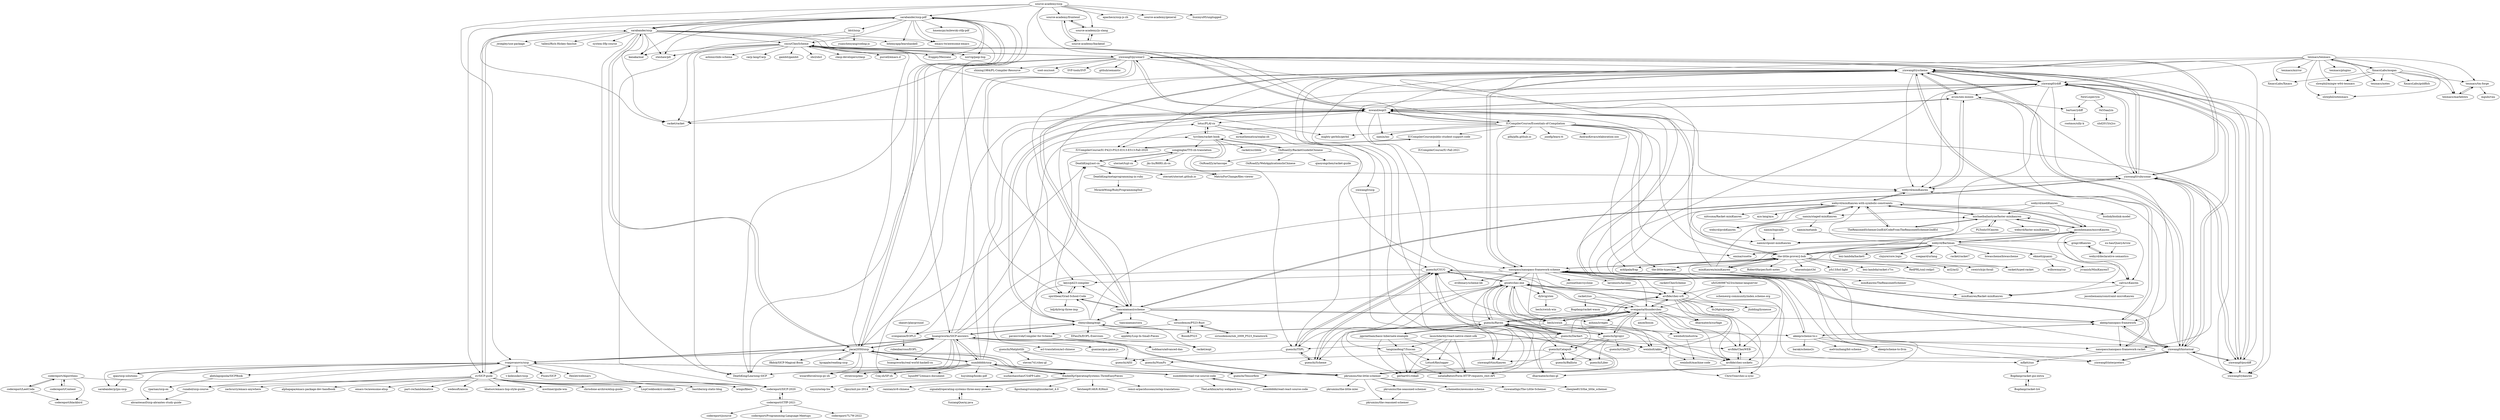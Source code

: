 digraph G {
"sarabander/sicp-pdf" -> "sarabander/sicp"
"sarabander/sicp-pdf" -> "DeathKing/Learning-SICP" ["e"=1]
"sarabander/sicp-pdf" -> "cisco/ChezScheme"
"sarabander/sicp-pdf" -> "hmemcpy/milewski-ctfp-pdf" ["e"=1]
"sarabander/sicp-pdf" -> "norvig/paip-lisp" ["e"=1]
"sarabander/sicp-pdf" -> "racket/racket" ["e"=1]
"sarabander/sicp-pdf" -> "kanaka/mal" ["e"=1]
"sarabander/sicp-pdf" -> "jiacai2050/sicp"
"sarabander/sicp-pdf" -> "bitemyapp/learnhaskell" ["e"=1]
"sarabander/sicp-pdf" -> "emacs-tw/awesome-emacs" ["e"=1]
"sarabander/sicp-pdf" -> "steshaw/plt" ["e"=1]
"sarabander/sicp-pdf" -> "zv/SICP-guile"
"sarabander/sicp-pdf" -> "froggey/Mezzano" ["e"=1]
"sarabander/sicp-pdf" -> "ldct/isicp"
"sarabander/sicp-pdf" -> "huangzworks/SICP-answers"
"sarabander/sicp" -> "sarabander/sicp-pdf"
"sarabander/sicp" -> "cisco/ChezScheme"
"sarabander/sicp" -> "kanaka/mal" ["e"=1]
"sarabander/sicp" -> "zv/SICP-guile"
"sarabander/sicp" -> "norvig/paip-lisp" ["e"=1]
"sarabander/sicp" -> "DeathKing/Learning-SICP" ["e"=1]
"sarabander/sicp" -> "racket/racket" ["e"=1]
"sarabander/sicp" -> "bitemyapp/learnhaskell" ["e"=1]
"sarabander/sicp" -> "jiacai2050/sicp"
"sarabander/sicp" -> "jwiegley/use-package" ["e"=1]
"sarabander/sicp" -> "froggey/Mezzano" ["e"=1]
"sarabander/sicp" -> "tallesl/Rich-Hickey-fanclub" ["e"=1]
"sarabander/sicp" -> "system-f/fp-course" ["e"=1]
"sarabander/sicp" -> "steshaw/plt" ["e"=1]
"sarabander/sicp" -> "emacs-tw/awesome-emacs" ["e"=1]
"texmacs/texmacs" -> "XmacsLabs/mogan"
"texmacs/texmacs" -> "texmacs/tm-forge"
"texmacs/texmacs" -> "slowphil/mingw-w64-texmacs"
"texmacs/texmacs" -> "XmacsLabs/Xmacs"
"texmacs/texmacs" -> "texmacs/mirror"
"texmacs/texmacs" -> "texmacs/markdown"
"texmacs/texmacs" -> "texmacs/notes"
"texmacs/texmacs" -> "yinwang0/yscheme"
"texmacs/texmacs" -> "texmacs/plugins"
"texmacs/texmacs" -> "yinwang0/ydiff"
"texmacs/texmacs" -> "slowphil/zotexmacs"
"texmacs/texmacs" -> "arcfide/chez-srfi"
"yinwang0/ydiff" -> "yinwang0/psydiff"
"yinwang0/ydiff" -> "yinwang0/yscheme"
"yinwang0/ydiff" -> "yinwang0/historical"
"yinwang0/ydiff" -> "yinwang0/rubysonar"
"yinwang0/ydiff" -> "yinwang0/pysonar2"
"yinwang0/ydiff" -> "yinwang0/ykanren"
"yinwang0/ydiff" -> "yinwang0/interpreters"
"yinwang0/ydiff" -> "yinwang0/tinyKanren"
"yinwang0/ydiff" -> "mwand/eopl3"
"yinwang0/ydiff" -> "the-little-prover/j-bob"
"yinwang0/ydiff" -> "tiancaiamao/yscheme"
"yinwang0/ydiff" -> "webyrd/miniKanren"
"yinwang0/ydiff" -> "akeep/nanopass-framework"
"yinwang0/ydiff" -> "avsm/xen-minios"
"yinwang0/pysonar2" -> "yinwang0/rubysonar"
"yinwang0/pysonar2" -> "yinwang0/ydiff"
"yinwang0/pysonar2" -> "cisco/ChezScheme"
"yinwang0/pysonar2" -> "yinwang0/yscheme"
"yinwang0/pysonar2" -> "yinwang0/psydiff"
"yinwang0/pysonar2" -> "mwand/eopl3"
"yinwang0/pysonar2" -> "yinwang0/historical"
"yinwang0/pysonar2" -> "shining1984/PL-Compiler-Resource" ["e"=1]
"yinwang0/pysonar2" -> "soot-oss/soot" ["e"=1]
"yinwang0/pysonar2" -> "SVF-tools/SVF" ["e"=1]
"yinwang0/pysonar2" -> "racket/racket" ["e"=1]
"yinwang0/pysonar2" -> "github/semantic" ["e"=1]
"yinwang0/pysonar2" -> "DeathKing/Learning-SICP" ["e"=1]
"yinwang0/pysonar2" -> "Coq-zh/SF-zh" ["e"=1]
"yinwang0/pysonar2" -> "tiancaiamao/yscheme"
"yinwang0/rubysonar" -> "yinwang0/psydiff"
"yinwang0/rubysonar" -> "yinwang0/yscheme"
"yinwang0/rubysonar" -> "yinwang0/pysonar2"
"yinwang0/rubysonar" -> "yinwang0/ydiff"
"yinwang0/rubysonar" -> "yinwang0/ykanren"
"yinwang0/rubysonar" -> "yinwang0/historical"
"yinwang0/rubysonar" -> "webyrd/miniKanren"
"yinwang0/rubysonar" -> "avsm/xen-minios"
"yinwang0/rubysonar" -> "tiancaiamao/yscheme"
"qiao/sicp-solutions" -> "ivanjovanovic/sicp"
"qiao/sicp-solutions" -> "sarabander/p2pu-sicp"
"EFanZh/EOPL-Exercises" -> "racket/eopl"
"mwand/eopl3" -> "chenyukang/eopl"
"mwand/eopl3" -> "avsm/xen-minios"
"mwand/eopl3" -> "webyrd/miniKanren"
"mwand/eopl3" -> "cisco/ChezScheme"
"mwand/eopl3" -> "the-little-prover/j-bob"
"mwand/eopl3" -> "racket/racket" ["e"=1]
"mwand/eopl3" -> "yinwang0/yscheme"
"mwand/eopl3" -> "IUCompilerCourse/Essentials-of-Compilation"
"mwand/eopl3" -> "namin/inc" ["e"=1]
"mwand/eopl3" -> "nanopass/nanopass-framework-scheme"
"mwand/eopl3" -> "yinwang0/pysonar2"
"mwand/eopl3" -> "yinwang0/interpreters"
"mwand/eopl3" -> "yinwang0/ydiff"
"mwand/eopl3" -> "svenpanne/EOPL3"
"mwand/eopl3" -> "lotuc/PLAI-cn"
"chenyukang/eopl" -> "mwand/eopl3"
"chenyukang/eopl" -> "svenpanne/EOPL3"
"chenyukang/eopl" -> "EFanZh/EOPL-Exercises"
"chenyukang/eopl" -> "tiancaiamao/yscheme"
"chenyukang/eopl" -> "appleby/Lisp-In-Small-Pieces" ["e"=1]
"chenyukang/eopl" -> "lotuc/PLAI-cn"
"chenyukang/eopl" -> "huangzworks/SICP-answers"
"chenyukang/eopl" -> "webyrd/miniKanren"
"chenyukang/eopl" -> "spiritbear/Grad-School-Code"
"chenyukang/eopl" -> "racket/eopl"
"chenyukang/eopl" -> "pkrumins/the-little-schemer"
"akeep/scheme-to-c" -> "akeep/nanopass-framework"
"akeep/scheme-to-c" -> "nanopass/nanopass-framework-scheme"
"akeep/scheme-to-c" -> "akeep/scheme-to-llvm"
"akeep/scheme-to-c" -> "barak/scheme2c"
"akeep/scheme-to-c" -> "nanopass/nanopass-framework-racket"
"akeep/scheme-to-c" -> "melvinzhang/bit-scheme"
"IUCompilerCourse/public-student-support-code" -> "IUCompilerCourse/IU-P423-P523-E313-E513-Fall-2020"
"IUCompilerCourse/public-student-support-code" -> "IUCompilerCourse/IU-Fall-2021"
"skanev/playground" -> "svenpanne/EOPL3"
"codereport/Content" -> "codereport/Algorithms"
"yinwang0/yscheme" -> "yinwang0/historical"
"yinwang0/yscheme" -> "yinwang0/ydiff"
"yinwang0/yscheme" -> "yinwang0/psydiff"
"yinwang0/yscheme" -> "akeep/nanopass-framework"
"yinwang0/yscheme" -> "yinwang0/rubysonar"
"yinwang0/yscheme" -> "yinwang0/ykanren"
"yinwang0/yscheme" -> "avsm/xen-minios"
"yinwang0/yscheme" -> "tiancaiamao/yscheme"
"yinwang0/yscheme" -> "nanopass/nanopass-framework-scheme"
"yinwang0/yscheme" -> "keyz/p423-compiler"
"yinwang0/yscheme" -> "spiritbear/Grad-School-Code"
"yinwang0/yscheme" -> "IUCompilerCourse/IU-P423-P523-E313-E513-Fall-2020"
"yinwang0/yscheme" -> "yinwang0/sicp"
"yinwang0/yscheme" -> "yinwang0/tinyKanren"
"yinwang0/yscheme" -> "webyrd/miniKanren"
"runabol/sicp-course" -> "abrantesasf/sicp-abrantes-study-guide"
"source-academy/sicp" -> "source-academy/frontend"
"source-academy/sicp" -> "source-academy/js-slang"
"source-academy/sicp" -> "apachecn/sicp-js-zh"
"source-academy/sicp" -> "sarabander/sicp"
"source-academy/sicp" -> "sarabander/sicp-pdf"
"source-academy/sicp" -> "source-academy/general"
"source-academy/sicp" -> "liuxinyu95/unplugged" ["e"=1]
"source-academy/sicp" -> "ivanjovanovic/sicp"
"source-academy/sicp" -> "IUCompilerCourse/Essentials-of-Compilation"
"source-academy/sicp" -> "jiacai2050/sicp"
"codereport/Algorithms" -> "codereport/LeetCode"
"codereport/Algorithms" -> "codereport/Content"
"codereport/Algorithms" -> "codereport/blackbird"
"codereport/Algorithms" -> "codereport/SICP-2020"
"webyrd/mediKanren" -> "biolink/biolink-model" ["e"=1]
"webyrd/mediKanren" -> "namin/staged-miniKanren"
"webyrd/mediKanren" -> "michaelballantyne/faster-minikanren"
"webyrd/mediKanren" -> "jasonhemann/microKanren"
"codereport/LeetCode" -> "codereport/Algorithms"
"codereport/LeetCode" -> "codereport/blackbird"
"hjcapple/reading-sicp" -> "jiacai2050/sicp"
"TheReasonedSchemer2ndEd/CodeFromTheReasonedSchemer2ndEd" -> "michaelballantyne/faster-minikanren"
"TheReasonedSchemer2ndEd/CodeFromTheReasonedSchemer2ndEd" -> "webyrd/miniKanren-with-symbolic-constraints"
"source-academy/js-slang" -> "source-academy/frontend"
"source-academy/js-slang" -> "source-academy/backend"
"guenchi/Darkart" -> "guenchi/CSUG"
"guenchi/Darkart" -> "gwatt/chez-exe"
"guenchi/Darkart" -> "arcfide/chez-srfi"
"guenchi/Darkart" -> "guenchi/Raven"
"guenchi/Darkart" -> "weinholt/akku"
"guenchi/Darkart" -> "ovenpasta/thunderchez"
"guenchi/Darkart" -> "guenchi/TSPL"
"guenchi/Darkart" -> "dharmatech/chez-gl"
"guenchi/Darkart" -> "arcfide/ChezWEB"
"songjinghe/TYS-zh-translation" -> "DeathKing/yast-cn"
"songjinghe/TYS-zh-translation" -> "uternet/tspl-cn"
"songjinghe/TYS-zh-translation" -> "jks-liu/R6RS.zh-cn"
"source-academy/backend" -> "source-academy/frontend"
"source-academy/backend" -> "source-academy/js-slang"
"gwatt/chez-exe" -> "ovenpasta/thunderchez"
"gwatt/chez-exe" -> "arcfide/chez-srfi"
"gwatt/chez-exe" -> "guenchi/CSUG"
"gwatt/chez-exe" -> "weinholt/akku"
"gwatt/chez-exe" -> "guenchi/Darkart"
"gwatt/chez-exe" -> "becls/swish"
"gwatt/chez-exe" -> "arcfide/chez-sockets"
"gwatt/chez-exe" -> "dharmatech/chez-gl"
"gwatt/chez-exe" -> "guenchi/Raven"
"gwatt/chez-exe" -> "ashinn/irregex"
"gwatt/chez-exe" -> "guenchi/Scheme"
"gwatt/chez-exe" -> "guenchi/TSPL"
"gwatt/chez-exe" -> "dybvig/stex"
"launchdarkly/react-native-client-sdk" -> "Lotus6/Keylogger"
"launchdarkly/react-native-client-sdk" -> "nataliaBatist/Form-HTTP-requests_rest-API"
"launchdarkly/react-native-client-sdk" -> "tangxiaofeng7/Suscan"
"launchdarkly/react-native-client-sdk" -> "gerhart01/rekall"
"namin/staged-miniKanren" -> "namin/metamk"
"namin/staged-miniKanren" -> "webyrd/probKanren" ["e"=1]
"namin/staged-miniKanren" -> "namin/clpsmt-miniKanren"
"namin/staged-miniKanren" -> "webyrd/miniKanren-with-symbolic-constraints"
"yinwang0/psydiff" -> "yinwang0/ydiff"
"yinwang0/psydiff" -> "yinwang0/yscheme"
"yinwang0/psydiff" -> "yinwang0/rubysonar"
"yinwang0/psydiff" -> "yinwang0/ykanren"
"yinwang0/psydiff" -> "yinwang0/historical"
"guenchi/Raven" -> "guenchi/Igropyr"
"guenchi/Raven" -> "nataliaBatist/Form-HTTP-requests_rest-API"
"guenchi/Raven" -> "jgpreetham/basic-hibernate-example"
"guenchi/Raven" -> "ovenpasta/thunderchez"
"guenchi/Raven" -> "guenchi/Darkart"
"guenchi/Raven" -> "weinholt/akku"
"guenchi/Raven" -> "gerhart01/rekall"
"guenchi/Raven" -> "gwatt/chez-exe"
"guenchi/Raven" -> "guenchi/Catapult"
"guenchi/Raven" -> "arcfide/chez-srfi"
"guenchi/Raven" -> "tangxiaofeng7/Suscan"
"guenchi/Raven" -> "arcfide/chez-sockets"
"guenchi/Raven" -> "guenchi/CSUG"
"weinholt/akku" -> "weinholt/machine-code"
"source-academy/frontend" -> "source-academy/backend"
"source-academy/frontend" -> "source-academy/js-slang"
"ekmett/guanxi" -> "wilbowma/cur" ["e"=1]
"ekmett/guanxi" -> "jvranish/MiniKanrenT"
"jasonhemann/microKanren" -> "michaelballantyne/faster-minikanren"
"jasonhemann/microKanren" -> "webyrd/miniKanren-with-symbolic-constraints"
"jasonhemann/microKanren" -> "webyrd/Barliman"
"jasonhemann/microKanren" -> "namin/clpsmt-miniKanren"
"jasonhemann/microKanren" -> "calvis/cKanren"
"jasonhemann/microKanren" -> "miniKanren/Racket-miniKanren"
"OnRoadZy/RacketGuideInChinese" -> "tyrchen/racket-book"
"OnRoadZy/RacketGuideInChinese" -> "OnRoadZy/WebApplicationsInChinese"
"OnRoadZy/RacketGuideInChinese" -> "qiaoyongchen/racket-guide"
"OnRoadZy/RacketGuideInChinese" -> "evilbinary/scheme-lib" ["e"=1]
"OnRoadZy/RacketGuideInChinese" -> "OnRoadZy/artascope"
"guenchi/CSUG" -> "guenchi/TSPL"
"guenchi/CSUG" -> "guenchi/AISI"
"guenchi/CSUG" -> "guenchi/Scheme"
"guenchi/CSUG" -> "gwatt/chez-exe"
"guenchi/CSUG" -> "arcfide/ChezWEB"
"becls/swish" -> "arcfide/chez-sockets"
"becls/swish" -> "gwatt/chez-exe"
"becls/swish" -> "ovenpasta/thunderchez"
"becls/swish" -> "ChrisVine/chez-a-sync"
"becls/swish" -> "guenchi/CSUG"
"becls/swish" -> "guenchi/Scheme"
"becls/swish" -> "guenchi/Igropyr"
"guenchi/Igropyr" -> "guenchi/Raven"
"guenchi/Igropyr" -> "guenchi/Catapult"
"guenchi/Igropyr" -> "guenchi/Ballista"
"guenchi/Igropyr" -> "guenchi/Liber"
"guenchi/Igropyr" -> "guenchi/ChezJS"
"guenchi/Igropyr" -> "ovenpasta/thunderchez"
"NewLisper/yin" -> "bartuer/ydiff"
"NewLisper/yin" -> "0x55aa/yin"
"webyrd/declarative-semantics" -> "gregr/dKanren"
"racket/ChezScheme" -> "arcfide/chez-srfi"
"guenchi/Scheme" -> "guenchi/TSPL"
"guenchi/Scheme" -> "guenchi/CSUG"
"namin/metamk" -> "gregr/dKanren"
"0x55aa/yin" -> "xhd2015/x2cc"
"guenchi/Ballista" -> "guenchi/Catapult"
"guenchi/Matplotlib" -> "guenchi/Tensorflow"
"guenchi/Matplotlib" -> "guenchi/NumPy"
"guenchi/Matplotlib" -> "steven741/chez-gl"
"guenchi/TSPL" -> "guenchi/CSUG"
"guenchi/TSPL" -> "guenchi/AISI"
"guenchi/TSPL" -> "guenchi/Scheme"
"guenchi/Catapult" -> "guenchi/Ballista"
"guenchi/Catapult" -> "guenchi/Tensorflow"
"guenchi/Catapult" -> "guenchi/Liber"
"guenchi/Catapult" -> "guenchi/NumPy"
"guenchi/NumPy" -> "guenchi/Tensorflow"
"ldct/isicp" -> "yuanchenyang/coding-js"
"ldct/isicp" -> "codereport/SICP-2020"
"tyrchen/racket-book" -> "OnRoadZy/RacketGuideInChinese"
"tyrchen/racket-book" -> "lotuc/PLAI-cn"
"tyrchen/racket-book" -> "MatrixForChange/files-viewer"
"tyrchen/racket-book" -> "songjinghe/TYS-zh-translation"
"tyrchen/racket-book" -> "guenchi/TSPL"
"tyrchen/racket-book" -> "racket/scribble" ["e"=1]
"svenpanne/EOPL3" -> "rubenbarroso/EOPL"
"ivanjovanovic/sicp" -> "qiao/sicp-solutions"
"ivanjovanovic/sicp" -> "sarabander/p2pu-sicp"
"ivanjovanovic/sicp" -> "abrantesasf/sicp-abrantes-study-guide"
"ivanjovanovic/sicp" -> "zv/SICP-guile"
"ivanjovanovic/sicp" -> "codereport/SICP-2020"
"ivanjovanovic/sicp" -> "abdulapopoola/SICPBook"
"ivanjovanovic/sicp" -> "v-kolesnikov/sicp" ["e"=1]
"ivanjovanovic/sicp" -> "huangzworks/SICP-answers"
"ivanjovanovic/sicp" -> "pkrumins/the-little-schemer"
"ivanjovanovic/sicp" -> "jiacai2050/sicp"
"ivanjovanovic/sicp" -> "runabol/sicp-course"
"ivanjovanovic/sicp" -> "Pluies/SICP"
"ivanjovanovic/sicp" -> "Hexlet/webinars" ["e"=1]
"webyrd/miniKanren-with-symbolic-constraints" -> "webyrd/probKanren" ["e"=1]
"webyrd/miniKanren-with-symbolic-constraints" -> "michaelballantyne/faster-minikanren"
"webyrd/miniKanren-with-symbolic-constraints" -> "niitsuma/Racket-miniKanren"
"webyrd/miniKanren-with-symbolic-constraints" -> "namin/clpsmt-miniKanren"
"webyrd/miniKanren-with-symbolic-constraints" -> "calvis/cKanren"
"webyrd/miniKanren-with-symbolic-constraints" -> "namin/staged-miniKanren"
"webyrd/miniKanren-with-symbolic-constraints" -> "miniKanren/Racket-miniKanren"
"webyrd/miniKanren-with-symbolic-constraints" -> "jasonhemann/microKanren"
"webyrd/miniKanren-with-symbolic-constraints" -> "webyrd/miniKanren"
"webyrd/miniKanren-with-symbolic-constraints" -> "TheReasonedSchemer2ndEd/CodeFromTheReasonedSchemer2ndEd"
"webyrd/miniKanren-with-symbolic-constraints" -> "aya-lang/aya" ["e"=1]
"yinwang0/historical" -> "yinwang0/yscheme"
"yinwang0/historical" -> "yinwang0/ydiff"
"yinwang0/historical" -> "akeep/nanopass-framework"
"yinwang0/historical" -> "yinwang0/psydiff"
"yinwang0/historical" -> "yinwang0/ykanren"
"yinwang0/historical" -> "yinwang0/rubysonar"
"yinwang0/historical" -> "yinwang0/interpreters"
"yinwang0/historical" -> "yinwang0/tinyKanren"
"yinwang0/historical" -> "avsm/xen-minios"
"yinwang0/historical" -> "webyrd/miniKanren"
"EmbedXj/OperatingSystems.ThreeEasyPieces" -> "ranxian/xv6-chinese" ["e"=1]
"EmbedXj/OperatingSystems.ThreeEasyPieces" -> "signalall/operating-systems-three-easy-piceces"
"EmbedXj/OperatingSystems.ThreeEasyPieces" -> "figozhang/runninglinuxkernel_4.0" ["e"=1]
"EmbedXj/OperatingSystems.ThreeEasyPieces" -> "jiacai2050/sicp"
"EmbedXj/OperatingSystems.ThreeEasyPieces" -> "fatsheep9146/6.828mit" ["e"=1]
"EmbedXj/OperatingSystems.ThreeEasyPieces" -> "remzi-arpacidusseau/ostep-translations" ["e"=1]
"EmbedXj/OperatingSystems.ThreeEasyPieces" -> "xxyzz/ostep-hw" ["e"=1]
"EmbedXj/OperatingSystems.ThreeEasyPieces" -> "clpsz/mit-jos-2014" ["e"=1]
"abdulapopoola/SICPBook" -> "rparnas/sicp-ex"
"DeathKing/metaprogramming-in-ruby" -> "MiracleWong/RubyProgramming5nd"
"codereport/SICP-2020" -> "codereport/CTfP-2021"
"calvis/cKanren" -> "jasonhemann/constraint-microKanren"
"calvis/cKanren" -> "miniKanren/Racket-miniKanren"
"IUCompilerCourse/IU-P423-P523-E313-E513-Fall-2020" -> "IUCompilerCourse/public-student-support-code"
"IUCompilerCourse/IU-P423-P523-E313-E513-Fall-2020" -> "spiritbear/Grad-School-Code"
"yinwang0/sicp" -> "yinwang0/tinyKanren"
"bartuer/ydiff" -> "rootmos/silly-k"
"codereport/CTfP-2021" -> "codereport/SICP-2020"
"codereport/CTfP-2021" -> "codereport/jsource"
"codereport/CTfP-2021" -> "codereport/Programming-Language-Meetups"
"codereport/CTfP-2021" -> "codereport/7L7W-2022"
"tiancaiamao/yscheme" -> "spiritbear/Grad-School-Code"
"tiancaiamao/yscheme" -> "keyz/p423-compiler"
"tiancaiamao/yscheme" -> "yinwang0/yscheme"
"tiancaiamao/yscheme" -> "nanopass/nanopass-framework-scheme"
"tiancaiamao/yscheme" -> "akeep/nanopass-framework"
"tiancaiamao/yscheme" -> "tiancaiamao/cora"
"tiancaiamao/yscheme" -> "akeep/scheme-to-c"
"tiancaiamao/yscheme" -> "chenyukang/eopl"
"tiancaiamao/yscheme" -> "yinwang0/rubysonar"
"tiancaiamao/yscheme" -> "siriusdemon/P523-Rust"
"keyz/p423-compiler" -> "spiritbear/Grad-School-Code"
"keyz/p423-compiler" -> "pavenvivek/Compiler-for-Scheme"
"spiritbear/Grad-School-Code" -> "keyz/p423-compiler"
"spiritbear/Grad-School-Code" -> "tiancaiamao/yscheme"
"spiritbear/Grad-School-Code" -> "bdj/dybvig-three-imp"
"jiacai2050/sicp" -> "huangzworks/SICP-answers"
"jiacai2050/sicp" -> "DeathKing/Learning-SICP" ["e"=1]
"jiacai2050/sicp" -> "numbbbbb/sicp"
"jiacai2050/sicp" -> "wizardforcel/sicp-py-zh" ["e"=1]
"jiacai2050/sicp" -> "strint/sicpAns"
"jiacai2050/sicp" -> "DeathKing/yast-cn"
"jiacai2050/sicp" -> "lfkdsk/SICP-Magical-Book"
"jiacai2050/sicp" -> "cisco/ChezScheme"
"jiacai2050/sicp" -> "huangzworks/real-world-haskell-cn" ["e"=1]
"jiacai2050/sicp" -> "ivanjovanovic/sicp"
"jiacai2050/sicp" -> "sarabander/sicp"
"jiacai2050/sicp" -> "sarabander/sicp-pdf"
"jiacai2050/sicp" -> "hjcapple/reading-sicp"
"jiacai2050/sicp" -> "pkrumins/the-little-schemer"
"jiacai2050/sicp" -> "EmbedXj/OperatingSystems.ThreeEasyPieces"
"the-little-prover/j-bob" -> "the-little-typer/pie" ["e"=1]
"the-little-prover/j-bob" -> "acl2/acl2" ["e"=1]
"the-little-prover/j-bob" -> "miniKanren/miniKanren"
"the-little-prover/j-bob" -> "racket/typed-racket" ["e"=1]
"the-little-prover/j-bob" -> "sweirich/pi-forall" ["e"=1]
"the-little-prover/j-bob" -> "nanopass/nanopass-framework-scheme"
"the-little-prover/j-bob" -> "webyrd/Barliman"
"the-little-prover/j-bob" -> "achlipala/frap" ["e"=1]
"the-little-prover/j-bob" -> "jasonhemann/microKanren"
"the-little-prover/j-bob" -> "RobertHarper/hott-notes" ["e"=1]
"the-little-prover/j-bob" -> "mwand/eopl3"
"the-little-prover/j-bob" -> "ntoronto/pict3d" ["e"=1]
"the-little-prover/j-bob" -> "jrh13/hol-light" ["e"=1]
"the-little-prover/j-bob" -> "lexi-lambda/racket-r7rs"
"the-little-prover/j-bob" -> "RedPRL/sml-redprl" ["e"=1]
"avsm/xen-minios" -> "webyrd/miniKanren"
"avsm/xen-minios" -> "mwand/eopl3"
"avsm/xen-minios" -> "yinwang0/yscheme"
"avsm/xen-minios" -> "bartuer/ydiff"
"michaelballantyne/faster-minikanren" -> "webyrd/miniKanren-with-symbolic-constraints"
"michaelballantyne/faster-minikanren" -> "PLTools/OCanren"
"michaelballantyne/faster-minikanren" -> "TheReasonedSchemer2ndEd/CodeFromTheReasonedSchemer2ndEd"
"michaelballantyne/faster-minikanren" -> "jasonhemann/microKanren"
"michaelballantyne/faster-minikanren" -> "webyrd/faster-miniKanren"
"michaelballantyne/faster-minikanren" -> "namin/clpsmt-miniKanren"
"texmacs/tm-forge" -> "texmacs/markdown"
"texmacs/tm-forge" -> "mgubi/vau"
"arcfide/chez-srfi" -> "ovenpasta/thunderchez"
"arcfide/chez-srfi" -> "gwatt/chez-exe"
"arcfide/chez-srfi" -> "weinholt/akku"
"arcfide/chez-srfi" -> "arcfide/ChezWEB"
"arcfide/chez-srfi" -> "ds26gte/pregexp"
"arcfide/chez-srfi" -> "dharmatech/surfage"
"arcfide/chez-srfi" -> "jhidding/lyonesse"
"arcfide/chez-srfi" -> "arcfide/chez-sockets"
"xu-hao/QueryArrow" -> "webyrd/declarative-semantics"
"arcfide/ChezWEB" -> "arcfide/chez-sockets"
"ashinn/irregex" -> "weinholt/industria"
"Bogdanp/racket-gui-extra" -> "Bogdanp/racket-lz4"
"siriusdemon/iub_2009_P523_framework" -> "siriusdemon/P523-Rust"
"arcfide/chez-sockets" -> "arcfide/ChezWEB"
"arcfide/chez-sockets" -> "dharmatech/chez-gl"
"arcfide/chez-sockets" -> "ChrisVine/chez-a-sync"
"texmacs/markdown" -> "texmacs/tm-forge"
"tangxiaofeng7/Suscan" -> "gerhart01/rekall"
"tangxiaofeng7/Suscan" -> "nataliaBatist/Form-HTTP-requests_rest-API"
"tangxiaofeng7/Suscan" -> "Lotus6/Keylogger"
"Lotus6/Keylogger" -> "gerhart01/rekall"
"Lotus6/Keylogger" -> "nataliaBatist/Form-HTTP-requests_rest-API"
"IUCompilerCourse/Essentials-of-Compilation" -> "namin/inc" ["e"=1]
"IUCompilerCourse/Essentials-of-Compilation" -> "IUCompilerCourse/public-student-support-code"
"IUCompilerCourse/Essentials-of-Compilation" -> "IUCompilerCourse/IU-P423-P523-E313-E513-Fall-2020"
"IUCompilerCourse/Essentials-of-Compilation" -> "nanopass/nanopass-framework-scheme"
"IUCompilerCourse/Essentials-of-Compilation" -> "mwand/eopl3"
"IUCompilerCourse/Essentials-of-Compilation" -> "achlipala/frap" ["e"=1]
"IUCompilerCourse/Essentials-of-Compilation" -> "mighty-gerbils/gerbil" ["e"=1]
"IUCompilerCourse/Essentials-of-Compilation" -> "plfa/plfa.github.io" ["e"=1]
"IUCompilerCourse/Essentials-of-Compilation" -> "jozefg/learn-tt" ["e"=1]
"IUCompilerCourse/Essentials-of-Compilation" -> "cisco/ChezScheme"
"IUCompilerCourse/Essentials-of-Compilation" -> "the-little-prover/j-bob"
"IUCompilerCourse/Essentials-of-Compilation" -> "nanopass/nanopass-framework-racket"
"IUCompilerCourse/Essentials-of-Compilation" -> "the-little-typer/pie" ["e"=1]
"IUCompilerCourse/Essentials-of-Compilation" -> "AndrasKovacs/elaboration-zoo" ["e"=1]
"IUCompilerCourse/Essentials-of-Compilation" -> "emina/rosette" ["e"=1]
"XmacsLabs/mogan" -> "texmacs/texmacs"
"XmacsLabs/mogan" -> "texmacs/tm-forge"
"XmacsLabs/mogan" -> "XmacsLabs/goldfish"
"XmacsLabs/mogan" -> "slowphil/mingw-w64-texmacs"
"XmacsLabs/mogan" -> "texmacs/markdown"
"XmacsLabs/mogan" -> "slowphil/zotexmacs"
"XmacsLabs/mogan" -> "texmacs/notes"
"XmacsLabs/mogan" -> "XmacsLabs/Xmacs"
"nanopass/nanopass-framework-racket" -> "nanopass/nanopass-framework-scheme"
"nanopass/nanopass-framework-racket" -> "mflatt/zuo"
"nanopass/nanopass-framework-scheme" -> "akeep/nanopass-framework"
"nanopass/nanopass-framework-scheme" -> "nanopass/nanopass-framework-racket"
"nanopass/nanopass-framework-scheme" -> "akeep/scheme-to-c"
"nanopass/nanopass-framework-scheme" -> "arcfide/chez-srfi"
"nanopass/nanopass-framework-scheme" -> "gwatt/chez-exe"
"nanopass/nanopass-framework-scheme" -> "justinethier/cyclone" ["e"=1]
"nanopass/nanopass-framework-scheme" -> "yinwang0/yscheme"
"nanopass/nanopass-framework-scheme" -> "akeep/scheme-to-llvm"
"nanopass/nanopass-framework-scheme" -> "dybvig/stex"
"nanopass/nanopass-framework-scheme" -> "evilbinary/scheme-lib" ["e"=1]
"nanopass/nanopass-framework-scheme" -> "larcenists/larceny" ["e"=1]
"nanopass/nanopass-framework-scheme" -> "keyz/p423-compiler"
"nanopass/nanopass-framework-scheme" -> "the-little-prover/j-bob"
"nanopass/nanopass-framework-scheme" -> "becls/swish"
"nanopass/nanopass-framework-scheme" -> "ovenpasta/thunderchez"
"huangzworks/SICP-answers" -> "jiacai2050/sicp"
"huangzworks/SICP-answers" -> "strint/sicpAns"
"huangzworks/SICP-answers" -> "chenyukang/eopl"
"huangzworks/SICP-answers" -> "DeathKing/Learning-SICP" ["e"=1]
"huangzworks/SICP-answers" -> "numbbbbb/sicp"
"huangzworks/SICP-answers" -> "huangzworks/real-world-haskell-cn" ["e"=1]
"huangzworks/SICP-answers" -> "tyrchen/racket-book"
"huangzworks/SICP-answers" -> "mwand/eopl3"
"huangzworks/SICP-answers" -> "ivanjovanovic/sicp"
"huangzworks/SICP-answers" -> "pkrumins/the-little-schemer"
"huangzworks/SICP-answers" -> "yinwang0/historical"
"huangzworks/SICP-answers" -> "acl-translation/acl-chinese" ["e"=1]
"huangzworks/SICP-answers" -> "guaxiao/gua.game.js" ["e"=1]
"huangzworks/SICP-answers" -> "DeathKing/yast-cn"
"huangzworks/SICP-answers" -> "wizardforcel/sicp-py-zh" ["e"=1]
"PLTools/OCanren" -> "michaelballantyne/faster-minikanren"
"mflatt/zuo" -> "Bogdanp/racket-gui-extra"
"racket/zuo" -> "mflatt/zuo"
"racket/zuo" -> "Bogdanp/racket-wasm"
"racket/zuo" -> "ovenpasta/thunderchez"
"siriusdemon/P523-Rust" -> "Booob/P523"
"siriusdemon/P523-Rust" -> "siriusdemon/iub_2009_P523_framework"
"siriusdemon/P523-Rust" -> "pavenvivek/Compiler-for-Scheme"
"jgpreetham/basic-hibernate-example" -> "nataliaBatist/Form-HTTP-requests_rest-API"
"jgpreetham/basic-hibernate-example" -> "gerhart01/rekall"
"jgpreetham/basic-hibernate-example" -> "guenchi/Raven"
"jgpreetham/basic-hibernate-example" -> "tangxiaofeng7/Suscan"
"cisco/ChezScheme" -> "racket/racket" ["e"=1]
"cisco/ChezScheme" -> "kanaka/mal" ["e"=1]
"cisco/ChezScheme" -> "ashinn/chibi-scheme" ["e"=1]
"cisco/ChezScheme" -> "mwand/eopl3"
"cisco/ChezScheme" -> "froggey/Mezzano" ["e"=1]
"cisco/ChezScheme" -> "carp-lang/Carp" ["e"=1]
"cisco/ChezScheme" -> "yinwang0/pysonar2"
"cisco/ChezScheme" -> "gambit/gambit" ["e"=1]
"cisco/ChezScheme" -> "DeathKing/Learning-SICP" ["e"=1]
"cisco/ChezScheme" -> "norvig/paip-lisp" ["e"=1]
"cisco/ChezScheme" -> "sbcl/sbcl" ["e"=1]
"cisco/ChezScheme" -> "clasp-developers/clasp" ["e"=1]
"cisco/ChezScheme" -> "mighty-gerbils/gerbil" ["e"=1]
"cisco/ChezScheme" -> "steshaw/plt" ["e"=1]
"cisco/ChezScheme" -> "purcell/emacs.d" ["e"=1]
"numbbbbb/sicp" -> "jiacai2050/sicp"
"numbbbbb/sicp" -> "huangzworks/SICP-answers"
"numbbbbb/sicp" -> "DeathKing/Learning-SICP" ["e"=1]
"numbbbbb/sicp" -> "huyubing/books-pdf" ["e"=1]
"numbbbbb/sicp" -> "Coq-zh/SF-zh" ["e"=1]
"numbbbbb/sicp" -> "xuzhezhaozhao/CSAPP-Labs" ["e"=1]
"numbbbbb/sicp" -> "sarabander/sicp-pdf"
"numbbbbb/sicp" -> "wizardforcel/sicp-py-zh" ["e"=1]
"numbbbbb/sicp" -> "mwand/eopl3"
"numbbbbb/sicp" -> "EmbedXj/OperatingSystems.ThreeEasyPieces"
"numbbbbb/sicp" -> "strint/sicpAns"
"numbbbbb/sicp" -> "lujun9972/emacs-document" ["e"=1]
"numbbbbb/sicp" -> "numbbbbb/read-vue-source-code"
"Booob/P523" -> "siriusdemon/P523-Rust"
"webyrd/Barliman" -> "jasonhemann/microKanren"
"webyrd/Barliman" -> "webyrd/miniKanren-with-symbolic-constraints"
"webyrd/Barliman" -> "michaelballantyne/faster-minikanren"
"webyrd/Barliman" -> "the-little-prover/j-bob"
"webyrd/Barliman" -> "miniKanren/miniKanren"
"webyrd/Barliman" -> "lexi-lambda/hackett" ["e"=1]
"webyrd/Barliman" -> "clojure/core.logic" ["e"=1]
"webyrd/Barliman" -> "emina/rosette" ["e"=1]
"webyrd/Barliman" -> "racket/typed-racket" ["e"=1]
"webyrd/Barliman" -> "soegaard/urlang" ["e"=1]
"webyrd/Barliman" -> "ekmett/guanxi"
"webyrd/Barliman" -> "the-little-typer/pie" ["e"=1]
"webyrd/Barliman" -> "racket/racket7" ["e"=1]
"webyrd/Barliman" -> "biwascheme/biwascheme" ["e"=1]
"webyrd/Barliman" -> "calvis/cKanren"
"pkrumins/the-little-schemer" -> "pkrumins/the-seasoned-schemer"
"pkrumins/the-little-schemer" -> "mwand/eopl3"
"pkrumins/the-little-schemer" -> "pkrumins/the-reasoned-schemer"
"pkrumins/the-little-schemer" -> "chenyukang/eopl"
"pkrumins/the-little-schemer" -> "yinwang0/yscheme"
"pkrumins/the-little-schemer" -> "ivanjovanovic/sicp"
"pkrumins/the-little-schemer" -> "huangzworks/SICP-answers"
"pkrumins/the-little-schemer" -> "schemedoc/awesome-scheme" ["e"=1]
"pkrumins/the-little-schemer" -> "viswanathgs/The-Little-Schemer"
"pkrumins/the-little-schemer" -> "chenjiee815/the_little_schemer"
"pkrumins/the-little-schemer" -> "pkrumins/the-little-mler"
"pkrumins/the-little-schemer" -> "the-little-prover/j-bob"
"pkrumins/the-seasoned-schemer" -> "pkrumins/the-reasoned-schemer"
"ufo5260987423/scheme-langserver" -> "schemeorg-community/index.scheme.org"
"ufo5260987423/scheme-langserver" -> "ovenpasta/thunderchez"
"ufo5260987423/scheme-langserver" -> "arcfide/chez-srfi"
"dybvig/stex" -> "becls/swish-win"
"signalall/operating-systems-three-easy-piceces" -> "YuxiangQue/oj-java"
"Bogdanp/racket-lz4" -> "Bogdanp/racket-gui-extra"
"yinwang0/interpreters" -> "yinwang0/historical"
"webyrd/miniKanren" -> "avsm/xen-minios"
"webyrd/miniKanren" -> "webyrd/miniKanren-with-symbolic-constraints"
"YuxiangQue/oj-java" -> "signalall/operating-systems-three-easy-piceces"
"zv/SICP-guile" -> "ivanjovanovic/sicp"
"zv/SICP-guile" -> "wingo/fibers" ["e"=1]
"zv/SICP-guile" -> "sarabander/sicp"
"zv/SICP-guile" -> "runabol/sicp-course"
"zv/SICP-guile" -> "zachcurry/emacs-anywhere" ["e"=1]
"zv/SICP-guile" -> "alphapapa/emacs-package-dev-handbook" ["e"=1]
"zv/SICP-guile" -> "emacs-tw/awesome-elisp" ["e"=1]
"zv/SICP-guile" -> "part-cw/lambdanative" ["e"=1]
"zv/SICP-guile" -> "wedesoft/aiscm"
"zv/SICP-guile" -> "bbatsov/emacs-lisp-style-guide" ["e"=1]
"zv/SICP-guile" -> "codereport/SICP-2020"
"zv/SICP-guile" -> "mwitmer/guile-wm" ["e"=1]
"zv/SICP-guile" -> "chrisdone-archive/elisp-guide" ["e"=1]
"zv/SICP-guile" -> "LispCookbook/cl-cookbook" ["e"=1]
"zv/SICP-guile" -> "bastibe/org-static-blog" ["e"=1]
"DeathKing/yast-cn" -> "songjinghe/TYS-zh-translation"
"DeathKing/yast-cn" -> "DeathKing/metaprogramming-in-ruby"
"DeathKing/yast-cn" -> "MatrixForChange/files-viewer"
"DeathKing/yast-cn" -> "yinwang0/rubysonar"
"DeathKing/yast-cn" -> "uternet/uternet.github.io"
"ovenpasta/thunderchez" -> "arcfide/chez-srfi"
"ovenpasta/thunderchez" -> "gwatt/chez-exe"
"ovenpasta/thunderchez" -> "arcfide/chez-sockets"
"ovenpasta/thunderchez" -> "arcfide/ChezWEB"
"ovenpasta/thunderchez" -> "guenchi/Raven"
"ovenpasta/thunderchez" -> "dharmatech/surfage"
"ovenpasta/thunderchez" -> "ChrisVine/chez-a-sync"
"ovenpasta/thunderchez" -> "becls/swish"
"ovenpasta/thunderchez" -> "weinholt/industria"
"ovenpasta/thunderchez" -> "amoe/boson"
"ovenpasta/thunderchez" -> "ashinn/irregex"
"ovenpasta/thunderchez" -> "guenchi/CSUG"
"ovenpasta/thunderchez" -> "guenchi/Catapult"
"ovenpasta/thunderchez" -> "weinholt/akku"
"ovenpasta/thunderchez" -> "guenchi/Igropyr"
"slowphil/mingw-w64-texmacs" -> "slowphil/zotexmacs"
"akeep/nanopass-framework" -> "akeep/scheme-to-c"
"akeep/nanopass-framework" -> "nanopass/nanopass-framework-scheme"
"akeep/nanopass-framework" -> "yinwang0/yscheme"
"akeep/nanopass-framework" -> "yinwang0/historical"
"akeep/nanopass-framework" -> "nanopass/nanopass-framework-racket"
"pavenvivek/Compiler-for-Scheme" -> "toddaaro/advanced-dan"
"namin/logically" -> "namin/clpsmt-miniKanren"
"miniKanren/miniKanren" -> "miniKanren/Racket-miniKanren"
"miniKanren/miniKanren" -> "miniKanren/TheReasonedSchemer"
"miniKanren/miniKanren" -> "michaelballantyne/faster-minikanren"
"miniKanren/miniKanren" -> "calvis/cKanren"
"miniKanren/miniKanren" -> "the-little-prover/j-bob"
"miniKanren/miniKanren" -> "webyrd/miniKanren-with-symbolic-constraints"
"gregr/dKanren" -> "webyrd/declarative-semantics"
"weinholt/industria" -> "weinholt/machine-code"
"numbbbbb/read-react-source-code" -> "numbbbbb/read-vue-source-code"
"numbbbbb/read-vue-source-code" -> "numbbbbb/read-react-source-code"
"numbbbbb/read-vue-source-code" -> "numbbbbb/sicp"
"numbbbbb/read-vue-source-code" -> "TheLarkInn/artsy-webpack-tour" ["e"=1]
"lotuc/PLAI-cn" -> "mrmathematica/ooplai-zh"
"lotuc/PLAI-cn" -> "guenchi/TSPL"
"lotuc/PLAI-cn" -> "tyrchen/racket-book"
"lotuc/PLAI-cn" -> "guenchi/CSUG"
"sarabander/sicp-pdf" ["l"="-24.8,-21.651"]
"sarabander/sicp" ["l"="-24.767,-21.68"]
"DeathKing/Learning-SICP" ["l"="-6.635,19.299"]
"cisco/ChezScheme" ["l"="-24.879,-21.701"]
"hmemcpy/milewski-ctfp-pdf" ["l"="-21.124,-20.163"]
"norvig/paip-lisp" ["l"="-23.859,-21.689"]
"racket/racket" ["l"="-23.604,-21.518"]
"kanaka/mal" ["l"="-21.984,-23.608"]
"jiacai2050/sicp" ["l"="-24.842,-21.626"]
"bitemyapp/learnhaskell" ["l"="-21.016,-20.123"]
"emacs-tw/awesome-emacs" ["l"="-16.672,-12.076"]
"steshaw/plt" ["l"="-21.066,-20.154"]
"zv/SICP-guile" ["l"="-24.743,-21.634"]
"froggey/Mezzano" ["l"="-23.848,-21.597"]
"ldct/isicp" ["l"="-24.687,-21.656"]
"huangzworks/SICP-answers" ["l"="-24.896,-21.626"]
"jwiegley/use-package" ["l"="-16.68,-11.957"]
"tallesl/Rich-Hickey-fanclub" ["l"="-23.856,-20.487"]
"system-f/fp-course" ["l"="-20.965,-20.141"]
"texmacs/texmacs" ["l"="-25.134,-21.602"]
"XmacsLabs/mogan" ["l"="-25.174,-21.566"]
"texmacs/tm-forge" ["l"="-25.156,-21.549"]
"slowphil/mingw-w64-texmacs" ["l"="-25.169,-21.597"]
"XmacsLabs/Xmacs" ["l"="-25.161,-21.584"]
"texmacs/mirror" ["l"="-25.127,-21.561"]
"texmacs/markdown" ["l"="-25.15,-21.565"]
"texmacs/notes" ["l"="-25.147,-21.577"]
"yinwang0/yscheme" ["l"="-25.024,-21.676"]
"texmacs/plugins" ["l"="-25.116,-21.577"]
"yinwang0/ydiff" ["l"="-25.008,-21.68"]
"slowphil/zotexmacs" ["l"="-25.18,-21.589"]
"arcfide/chez-srfi" ["l"="-25.191,-21.684"]
"yinwang0/psydiff" ["l"="-25.014,-21.645"]
"yinwang0/historical" ["l"="-25.007,-21.663"]
"yinwang0/rubysonar" ["l"="-24.993,-21.653"]
"yinwang0/pysonar2" ["l"="-24.964,-21.657"]
"yinwang0/ykanren" ["l"="-25.003,-21.638"]
"yinwang0/interpreters" ["l"="-25.035,-21.66"]
"yinwang0/tinyKanren" ["l"="-25.031,-21.643"]
"mwand/eopl3" ["l"="-24.967,-21.697"]
"the-little-prover/j-bob" ["l"="-25.007,-21.765"]
"tiancaiamao/yscheme" ["l"="-25.024,-21.694"]
"webyrd/miniKanren" ["l"="-24.988,-21.718"]
"akeep/nanopass-framework" ["l"="-25.042,-21.709"]
"avsm/xen-minios" ["l"="-24.988,-21.678"]
"shining1984/PL-Compiler-Resource" ["l"="-22.236,-18.462"]
"soot-oss/soot" ["l"="36.189,-0.817"]
"SVF-tools/SVF" ["l"="-22.087,-18.503"]
"github/semantic" ["l"="-20.924,-20.296"]
"Coq-zh/SF-zh" ["l"="-22.193,-20.139"]
"qiao/sicp-solutions" ["l"="-24.772,-21.59"]
"ivanjovanovic/sicp" ["l"="-24.801,-21.614"]
"sarabander/p2pu-sicp" ["l"="-24.765,-21.566"]
"EFanZh/EOPL-Exercises" ["l"="-24.928,-21.709"]
"racket/eopl" ["l"="-24.922,-21.693"]
"chenyukang/eopl" ["l"="-24.95,-21.681"]
"IUCompilerCourse/Essentials-of-Compilation" ["l"="-24.959,-21.739"]
"namin/inc" ["l"="-23.665,-21.563"]
"nanopass/nanopass-framework-scheme" ["l"="-25.076,-21.718"]
"svenpanne/EOPL3" ["l"="-24.922,-21.736"]
"lotuc/PLAI-cn" ["l"="-25.059,-21.643"]
"appleby/Lisp-In-Small-Pieces" ["l"="-22.267,-23.194"]
"spiritbear/Grad-School-Code" ["l"="-25.015,-21.713"]
"pkrumins/the-little-schemer" ["l"="-24.915,-21.651"]
"akeep/scheme-to-c" ["l"="-25.072,-21.747"]
"akeep/scheme-to-llvm" ["l"="-25.099,-21.753"]
"barak/scheme2c" ["l"="-25.105,-21.786"]
"nanopass/nanopass-framework-racket" ["l"="-25.054,-21.731"]
"melvinzhang/bit-scheme" ["l"="-25.082,-21.781"]
"IUCompilerCourse/public-student-support-code" ["l"="-24.967,-21.773"]
"IUCompilerCourse/IU-P423-P523-E313-E513-Fall-2020" ["l"="-24.991,-21.742"]
"IUCompilerCourse/IU-Fall-2021" ["l"="-24.949,-21.797"]
"skanev/playground" ["l"="-24.888,-21.784"]
"codereport/Content" ["l"="-24.556,-21.627"]
"codereport/Algorithms" ["l"="-24.583,-21.607"]
"keyz/p423-compiler" ["l"="-25.054,-21.697"]
"yinwang0/sicp" ["l"="-25.041,-21.63"]
"runabol/sicp-course" ["l"="-24.735,-21.598"]
"abrantesasf/sicp-abrantes-study-guide" ["l"="-24.74,-21.576"]
"source-academy/sicp" ["l"="-24.808,-21.711"]
"source-academy/frontend" ["l"="-24.79,-21.768"]
"source-academy/js-slang" ["l"="-24.776,-21.757"]
"apachecn/sicp-js-zh" ["l"="-24.75,-21.742"]
"source-academy/general" ["l"="-24.799,-21.736"]
"liuxinyu95/unplugged" ["l"="-20.95,-20.057"]
"codereport/LeetCode" ["l"="-24.553,-21.597"]
"codereport/blackbird" ["l"="-24.566,-21.58"]
"codereport/SICP-2020" ["l"="-24.679,-21.613"]
"webyrd/mediKanren" ["l"="-24.962,-21.898"]
"biolink/biolink-model" ["l"="-1.729,-42.206"]
"namin/staged-miniKanren" ["l"="-24.942,-21.875"]
"michaelballantyne/faster-minikanren" ["l"="-24.986,-21.873"]
"jasonhemann/microKanren" ["l"="-24.991,-21.85"]
"hjcapple/reading-sicp" ["l"="-24.841,-21.656"]
"TheReasonedSchemer2ndEd/CodeFromTheReasonedSchemer2ndEd" ["l"="-24.963,-21.857"]
"webyrd/miniKanren-with-symbolic-constraints" ["l"="-24.977,-21.834"]
"source-academy/backend" ["l"="-24.77,-21.78"]
"guenchi/Darkart" ["l"="-25.181,-21.713"]
"guenchi/CSUG" ["l"="-25.153,-21.686"]
"gwatt/chez-exe" ["l"="-25.164,-21.713"]
"guenchi/Raven" ["l"="-25.215,-21.718"]
"weinholt/akku" ["l"="-25.198,-21.73"]
"ovenpasta/thunderchez" ["l"="-25.198,-21.706"]
"guenchi/TSPL" ["l"="-25.125,-21.671"]
"dharmatech/chez-gl" ["l"="-25.174,-21.732"]
"arcfide/ChezWEB" ["l"="-25.177,-21.684"]
"songjinghe/TYS-zh-translation" ["l"="-24.991,-21.543"]
"DeathKing/yast-cn" ["l"="-24.946,-21.573"]
"uternet/tspl-cn" ["l"="-25.008,-21.52"]
"jks-liu/R6RS.zh-cn" ["l"="-25.011,-21.498"]
"becls/swish" ["l"="-25.167,-21.697"]
"arcfide/chez-sockets" ["l"="-25.187,-21.699"]
"ashinn/irregex" ["l"="-25.187,-21.748"]
"guenchi/Scheme" ["l"="-25.14,-21.693"]
"dybvig/stex" ["l"="-25.132,-21.74"]
"launchdarkly/react-native-client-sdk" ["l"="-25.266,-21.769"]
"Lotus6/Keylogger" ["l"="-25.272,-21.757"]
"nataliaBatist/Form-HTTP-requests_rest-API" ["l"="-25.246,-21.753"]
"tangxiaofeng7/Suscan" ["l"="-25.263,-21.744"]
"gerhart01/rekall" ["l"="-25.249,-21.747"]
"namin/metamk" ["l"="-24.911,-21.913"]
"webyrd/probKanren" ["l"="-24.09,-21.25"]
"namin/clpsmt-miniKanren" ["l"="-24.963,-21.876"]
"guenchi/Igropyr" ["l"="-25.232,-21.696"]
"jgpreetham/basic-hibernate-example" ["l"="-25.241,-21.736"]
"guenchi/Catapult" ["l"="-25.258,-21.699"]
"weinholt/machine-code" ["l"="-25.212,-21.768"]
"ekmett/guanxi" ["l"="-25.079,-21.894"]
"wilbowma/cur" ["l"="-22.069,-20.27"]
"jvranish/MiniKanrenT" ["l"="-25.098,-21.922"]
"webyrd/Barliman" ["l"="-25.031,-21.838"]
"calvis/cKanren" ["l"="-25.02,-21.86"]
"miniKanren/Racket-miniKanren" ["l"="-25.003,-21.863"]
"OnRoadZy/RacketGuideInChinese" ["l"="-25.055,-21.549"]
"tyrchen/racket-book" ["l"="-25.032,-21.593"]
"OnRoadZy/WebApplicationsInChinese" ["l"="-25.075,-21.535"]
"qiaoyongchen/racket-guide" ["l"="-25.071,-21.519"]
"evilbinary/scheme-lib" ["l"="-51.909,-16.593"]
"OnRoadZy/artascope" ["l"="-25.054,-21.524"]
"guenchi/AISI" ["l"="-25.147,-21.667"]
"ChrisVine/chez-a-sync" ["l"="-25.207,-21.69"]
"guenchi/Ballista" ["l"="-25.269,-21.69"]
"guenchi/Liber" ["l"="-25.254,-21.684"]
"guenchi/ChezJS" ["l"="-25.269,-21.673"]
"NewLisper/yin" ["l"="-24.98,-21.504"]
"bartuer/ydiff" ["l"="-24.983,-21.584"]
"0x55aa/yin" ["l"="-24.984,-21.461"]
"webyrd/declarative-semantics" ["l"="-24.884,-21.961"]
"gregr/dKanren" ["l"="-24.894,-21.943"]
"racket/ChezScheme" ["l"="-25.244,-21.647"]
"xhd2015/x2cc" ["l"="-24.988,-21.436"]
"guenchi/Matplotlib" ["l"="-25.324,-21.697"]
"guenchi/Tensorflow" ["l"="-25.296,-21.703"]
"guenchi/NumPy" ["l"="-25.299,-21.692"]
"steven741/chez-gl" ["l"="-25.351,-21.697"]
"yuanchenyang/coding-js" ["l"="-24.655,-21.669"]
"MatrixForChange/files-viewer" ["l"="-24.998,-21.569"]
"racket/scribble" ["l"="-23.456,-21.506"]
"rubenbarroso/EOPL" ["l"="-24.908,-21.76"]
"abdulapopoola/SICPBook" ["l"="-24.784,-21.564"]
"v-kolesnikov/sicp" ["l"="-43.906,24.477"]
"Pluies/SICP" ["l"="-24.794,-21.585"]
"Hexlet/webinars" ["l"="-43.928,24.57"]
"niitsuma/Racket-miniKanren" ["l"="-24.947,-21.836"]
"aya-lang/aya" ["l"="-24.074,-21.267"]
"EmbedXj/OperatingSystems.ThreeEasyPieces" ["l"="-24.823,-21.572"]
"ranxian/xv6-chinese" ["l"="-6.747,19.486"]
"signalall/operating-systems-three-easy-piceces" ["l"="-24.8,-21.531"]
"figozhang/runninglinuxkernel_4.0" ["l"="-7.702,19.529"]
"fatsheep9146/6.828mit" ["l"="-6.871,19.579"]
"remzi-arpacidusseau/ostep-translations" ["l"="-6.632,19.486"]
"xxyzz/ostep-hw" ["l"="-6.624,19.547"]
"clpsz/mit-jos-2014" ["l"="-6.883,19.565"]
"rparnas/sicp-ex" ["l"="-24.769,-21.539"]
"DeathKing/metaprogramming-in-ruby" ["l"="-24.947,-21.529"]
"MiracleWong/RubyProgramming5nd" ["l"="-24.945,-21.504"]
"codereport/CTfP-2021" ["l"="-24.648,-21.591"]
"jasonhemann/constraint-microKanren" ["l"="-25.048,-21.877"]
"rootmos/silly-k" ["l"="-24.976,-21.561"]
"codereport/jsource" ["l"="-24.636,-21.564"]
"codereport/Programming-Language-Meetups" ["l"="-24.624,-21.597"]
"codereport/7L7W-2022" ["l"="-24.626,-21.58"]
"tiancaiamao/cora" ["l"="-25.065,-21.681"]
"siriusdemon/P523-Rust" ["l"="-25.085,-21.664"]
"pavenvivek/Compiler-for-Scheme" ["l"="-25.091,-21.688"]
"bdj/dybvig-three-imp" ["l"="-25.025,-21.739"]
"numbbbbb/sicp" ["l"="-24.861,-21.593"]
"wizardforcel/sicp-py-zh" ["l"="-6.596,19.319"]
"strint/sicpAns" ["l"="-24.884,-21.589"]
"lfkdsk/SICP-Magical-Book" ["l"="-24.851,-21.553"]
"huangzworks/real-world-haskell-cn" ["l"="-9.368,-9.084"]
"the-little-typer/pie" ["l"="-21.974,-20.215"]
"acl2/acl2" ["l"="-22.224,-19.261"]
"miniKanren/miniKanren" ["l"="-25.005,-21.827"]
"racket/typed-racket" ["l"="-23.505,-21.522"]
"sweirich/pi-forall" ["l"="-21.999,-20.207"]
"achlipala/frap" ["l"="-22.182,-19.394"]
"RobertHarper/hott-notes" ["l"="-22.025,-20.083"]
"ntoronto/pict3d" ["l"="-23.393,-21.501"]
"jrh13/hol-light" ["l"="-22.197,-19.335"]
"lexi-lambda/racket-r7rs" ["l"="-25.037,-21.793"]
"RedPRL/sml-redprl" ["l"="-22.021,-20.167"]
"PLTools/OCanren" ["l"="-24.988,-21.91"]
"webyrd/faster-miniKanren" ["l"="-25.008,-21.905"]
"mgubi/vau" ["l"="-25.164,-21.526"]
"ds26gte/pregexp" ["l"="-25.227,-21.664"]
"dharmatech/surfage" ["l"="-25.217,-21.68"]
"jhidding/lyonesse" ["l"="-25.211,-21.659"]
"xu-hao/QueryArrow" ["l"="-24.874,-21.981"]
"weinholt/industria" ["l"="-25.211,-21.751"]
"Bogdanp/racket-gui-extra" ["l"="-25.136,-21.656"]
"Bogdanp/racket-lz4" ["l"="-25.147,-21.64"]
"siriusdemon/iub_2009_P523_framework" ["l"="-25.096,-21.644"]
"mighty-gerbils/gerbil" ["l"="-23.751,-21.526"]
"plfa/plfa.github.io" ["l"="-21.966,-20.166"]
"jozefg/learn-tt" ["l"="-21.983,-20.183"]
"AndrasKovacs/elaboration-zoo" ["l"="-22.035,-20.2"]
"emina/rosette" ["l"="-22.288,-19.326"]
"XmacsLabs/goldfish" ["l"="-25.205,-21.54"]
"mflatt/zuo" ["l"="-25.122,-21.685"]
"justinethier/cyclone" ["l"="-23.704,-21.535"]
"larcenists/larceny" ["l"="-23.656,-21.601"]
"acl-translation/acl-chinese" ["l"="-17.902,-11.591"]
"guaxiao/gua.game.js" ["l"="-24.98,-27.527"]
"racket/zuo" ["l"="-25.186,-21.652"]
"Bogdanp/racket-wasm" ["l"="-25.212,-21.626"]
"Booob/P523" ["l"="-25.106,-21.656"]
"ashinn/chibi-scheme" ["l"="-23.714,-21.555"]
"carp-lang/Carp" ["l"="-22.408,-21.665"]
"gambit/gambit" ["l"="-23.736,-21.538"]
"sbcl/sbcl" ["l"="-23.88,-21.579"]
"clasp-developers/clasp" ["l"="-23.85,-21.571"]
"purcell/emacs.d" ["l"="-16.741,-12.097"]
"huyubing/books-pdf" ["l"="-6.406,18.358"]
"xuzhezhaozhao/CSAPP-Labs" ["l"="-6.727,19.335"]
"lujun9972/emacs-document" ["l"="-17.823,-11.581"]
"numbbbbb/read-vue-source-code" ["l"="-24.845,-21.511"]
"lexi-lambda/hackett" ["l"="-22.006,-20.275"]
"clojure/core.logic" ["l"="-23.69,-20.375"]
"soegaard/urlang" ["l"="-23.489,-21.484"]
"racket/racket7" ["l"="-23.507,-21.477"]
"biwascheme/biwascheme" ["l"="-23.697,-21.503"]
"pkrumins/the-seasoned-schemer" ["l"="-24.916,-21.599"]
"pkrumins/the-reasoned-schemer" ["l"="-24.922,-21.616"]
"schemedoc/awesome-scheme" ["l"="-23.699,-21.482"]
"viswanathgs/The-Little-Schemer" ["l"="-24.93,-21.631"]
"chenjiee815/the_little_schemer" ["l"="-24.885,-21.653"]
"pkrumins/the-little-mler" ["l"="-24.942,-21.611"]
"ufo5260987423/scheme-langserver" ["l"="-25.246,-21.713"]
"schemeorg-community/index.scheme.org" ["l"="-25.282,-21.721"]
"becls/swish-win" ["l"="-25.146,-21.768"]
"YuxiangQue/oj-java" ["l"="-24.789,-21.514"]
"wingo/fibers" ["l"="-23.505,-21.673"]
"zachcurry/emacs-anywhere" ["l"="-16.554,-11.889"]
"alphapapa/emacs-package-dev-handbook" ["l"="-16.521,-11.854"]
"emacs-tw/awesome-elisp" ["l"="-16.469,-11.829"]
"part-cw/lambdanative" ["l"="-23.772,-21.543"]
"wedesoft/aiscm" ["l"="-24.706,-21.624"]
"bbatsov/emacs-lisp-style-guide" ["l"="-16.629,-11.891"]
"mwitmer/guile-wm" ["l"="-15.828,-11.312"]
"chrisdone-archive/elisp-guide" ["l"="-16.588,-11.929"]
"LispCookbook/cl-cookbook" ["l"="-23.953,-21.588"]
"bastibe/org-static-blog" ["l"="-16.35,-12.009"]
"uternet/uternet.github.io" ["l"="-24.925,-21.531"]
"amoe/boson" ["l"="-25.222,-21.735"]
"toddaaro/advanced-dan" ["l"="-25.11,-21.702"]
"namin/logically" ["l"="-24.94,-21.917"]
"miniKanren/TheReasonedSchemer" ["l"="-25.03,-21.884"]
"numbbbbb/read-react-source-code" ["l"="-24.833,-21.464"]
"TheLarkInn/artsy-webpack-tour" ["l"="-0.053,-29.771"]
"mrmathematica/ooplai-zh" ["l"="-25.079,-21.615"]
}